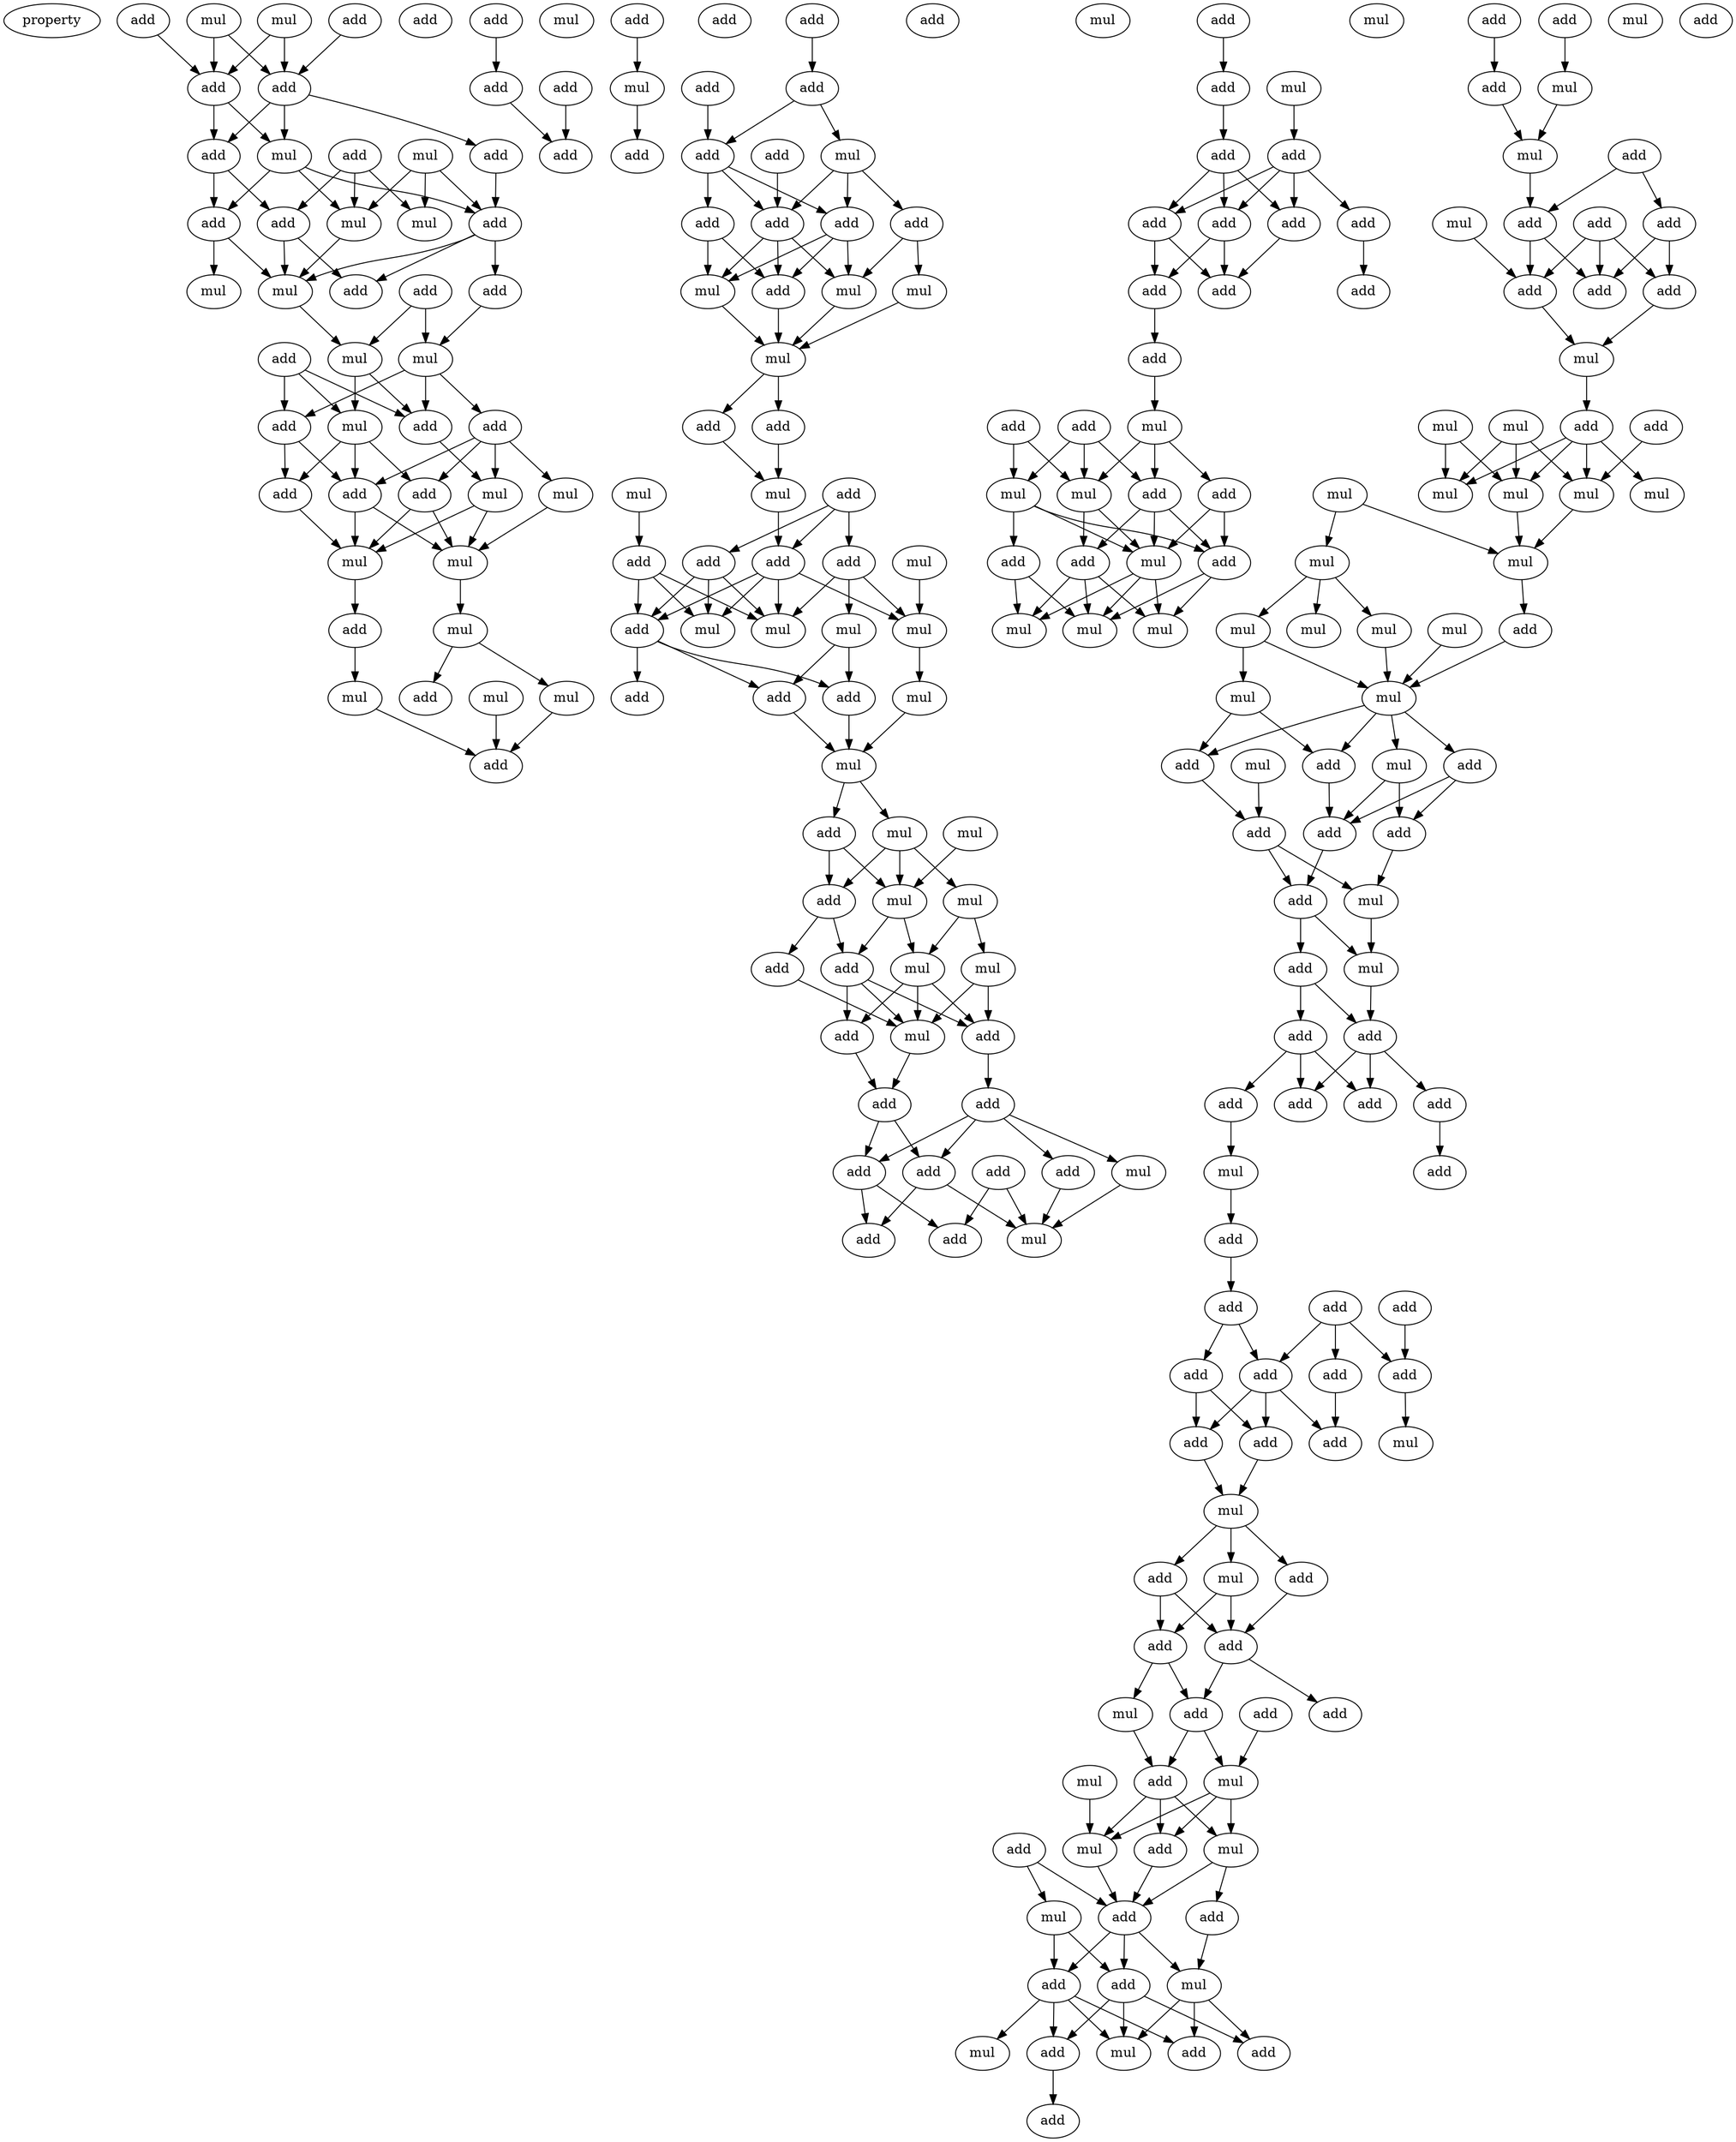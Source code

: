 digraph {
    node [fontcolor=black]
    property [mul=2,lf=1.1]
    0 [ label = mul ];
    1 [ label = mul ];
    2 [ label = add ];
    3 [ label = add ];
    4 [ label = add ];
    5 [ label = add ];
    6 [ label = mul ];
    7 [ label = add ];
    8 [ label = add ];
    9 [ label = mul ];
    10 [ label = add ];
    11 [ label = add ];
    12 [ label = mul ];
    13 [ label = add ];
    14 [ label = mul ];
    15 [ label = add ];
    16 [ label = mul ];
    17 [ label = add ];
    18 [ label = add ];
    19 [ label = mul ];
    20 [ label = add ];
    21 [ label = mul ];
    22 [ label = mul ];
    23 [ label = add ];
    24 [ label = mul ];
    25 [ label = add ];
    26 [ label = add ];
    27 [ label = add ];
    28 [ label = add ];
    29 [ label = add ];
    30 [ label = add ];
    31 [ label = mul ];
    32 [ label = mul ];
    33 [ label = mul ];
    34 [ label = mul ];
    35 [ label = add ];
    36 [ label = mul ];
    37 [ label = mul ];
    38 [ label = add ];
    39 [ label = mul ];
    40 [ label = mul ];
    41 [ label = add ];
    42 [ label = add ];
    43 [ label = add ];
    44 [ label = mul ];
    45 [ label = add ];
    46 [ label = add ];
    47 [ label = add ];
    48 [ label = add ];
    49 [ label = mul ];
    50 [ label = add ];
    51 [ label = add ];
    52 [ label = add ];
    53 [ label = add ];
    54 [ label = add ];
    55 [ label = add ];
    56 [ label = mul ];
    57 [ label = add ];
    58 [ label = add ];
    59 [ label = add ];
    60 [ label = add ];
    61 [ label = add ];
    62 [ label = add ];
    63 [ label = mul ];
    64 [ label = mul ];
    65 [ label = mul ];
    66 [ label = mul ];
    67 [ label = add ];
    68 [ label = add ];
    69 [ label = mul ];
    70 [ label = add ];
    71 [ label = mul ];
    72 [ label = add ];
    73 [ label = add ];
    74 [ label = add ];
    75 [ label = mul ];
    76 [ label = add ];
    77 [ label = mul ];
    78 [ label = add ];
    79 [ label = mul ];
    80 [ label = mul ];
    81 [ label = mul ];
    82 [ label = add ];
    83 [ label = add ];
    84 [ label = mul ];
    85 [ label = add ];
    86 [ label = mul ];
    87 [ label = add ];
    88 [ label = add ];
    89 [ label = mul ];
    90 [ label = mul ];
    91 [ label = mul ];
    92 [ label = add ];
    93 [ label = mul ];
    94 [ label = mul ];
    95 [ label = mul ];
    96 [ label = mul ];
    97 [ label = add ];
    98 [ label = add ];
    99 [ label = add ];
    100 [ label = mul ];
    101 [ label = add ];
    102 [ label = add ];
    103 [ label = add ];
    104 [ label = mul ];
    105 [ label = add ];
    106 [ label = add ];
    107 [ label = add ];
    108 [ label = add ];
    109 [ label = add ];
    110 [ label = add ];
    111 [ label = mul ];
    112 [ label = add ];
    113 [ label = mul ];
    114 [ label = add ];
    115 [ label = add ];
    116 [ label = add ];
    117 [ label = add ];
    118 [ label = add ];
    119 [ label = add ];
    120 [ label = add ];
    121 [ label = add ];
    122 [ label = add ];
    123 [ label = add ];
    124 [ label = add ];
    125 [ label = mul ];
    126 [ label = add ];
    127 [ label = add ];
    128 [ label = mul ];
    129 [ label = mul ];
    130 [ label = add ];
    131 [ label = add ];
    132 [ label = mul ];
    133 [ label = add ];
    134 [ label = add ];
    135 [ label = add ];
    136 [ label = mul ];
    137 [ label = mul ];
    138 [ label = mul ];
    139 [ label = mul ];
    140 [ label = add ];
    141 [ label = add ];
    142 [ label = add ];
    143 [ label = mul ];
    144 [ label = mul ];
    145 [ label = add ];
    146 [ label = add ];
    147 [ label = add ];
    148 [ label = mul ];
    149 [ label = add ];
    150 [ label = add ];
    151 [ label = add ];
    152 [ label = add ];
    153 [ label = mul ];
    154 [ label = add ];
    155 [ label = mul ];
    156 [ label = mul ];
    157 [ label = add ];
    158 [ label = mul ];
    159 [ label = mul ];
    160 [ label = mul ];
    161 [ label = mul ];
    162 [ label = mul ];
    163 [ label = mul ];
    164 [ label = mul ];
    165 [ label = mul ];
    166 [ label = mul ];
    167 [ label = add ];
    168 [ label = mul ];
    169 [ label = mul ];
    170 [ label = mul ];
    171 [ label = mul ];
    172 [ label = mul ];
    173 [ label = add ];
    174 [ label = add ];
    175 [ label = mul ];
    176 [ label = add ];
    177 [ label = add ];
    178 [ label = add ];
    179 [ label = add ];
    180 [ label = mul ];
    181 [ label = add ];
    182 [ label = add ];
    183 [ label = mul ];
    184 [ label = add ];
    185 [ label = add ];
    186 [ label = add ];
    187 [ label = add ];
    188 [ label = add ];
    189 [ label = add ];
    190 [ label = mul ];
    191 [ label = add ];
    192 [ label = mul ];
    193 [ label = add ];
    194 [ label = add ];
    195 [ label = add ];
    196 [ label = add ];
    197 [ label = add ];
    198 [ label = add ];
    199 [ label = add ];
    200 [ label = add ];
    201 [ label = add ];
    202 [ label = add ];
    203 [ label = mul ];
    204 [ label = add ];
    205 [ label = mul ];
    206 [ label = add ];
    207 [ label = mul ];
    208 [ label = add ];
    209 [ label = add ];
    210 [ label = add ];
    211 [ label = add ];
    212 [ label = add ];
    213 [ label = mul ];
    214 [ label = add ];
    215 [ label = add ];
    216 [ label = mul ];
    217 [ label = mul ];
    218 [ label = add ];
    219 [ label = add ];
    220 [ label = mul ];
    221 [ label = add ];
    222 [ label = mul ];
    223 [ label = mul ];
    224 [ label = add ];
    225 [ label = add ];
    226 [ label = add ];
    227 [ label = mul ];
    228 [ label = add ];
    229 [ label = add ];
    230 [ label = add ];
    231 [ label = mul ];
    232 [ label = add ];
    233 [ label = mul ];
    234 [ label = add ];
    0 -> 4 [ name = 0 ];
    0 -> 5 [ name = 1 ];
    1 -> 4 [ name = 2 ];
    1 -> 5 [ name = 3 ];
    2 -> 4 [ name = 4 ];
    3 -> 5 [ name = 5 ];
    4 -> 6 [ name = 6 ];
    4 -> 8 [ name = 7 ];
    5 -> 6 [ name = 8 ];
    5 -> 8 [ name = 9 ];
    5 -> 10 [ name = 10 ];
    6 -> 13 [ name = 11 ];
    6 -> 14 [ name = 12 ];
    6 -> 15 [ name = 13 ];
    7 -> 11 [ name = 14 ];
    7 -> 12 [ name = 15 ];
    7 -> 14 [ name = 16 ];
    8 -> 11 [ name = 17 ];
    8 -> 13 [ name = 18 ];
    9 -> 12 [ name = 19 ];
    9 -> 14 [ name = 20 ];
    9 -> 15 [ name = 21 ];
    10 -> 15 [ name = 22 ];
    11 -> 16 [ name = 23 ];
    11 -> 20 [ name = 24 ];
    13 -> 16 [ name = 25 ];
    13 -> 19 [ name = 26 ];
    14 -> 16 [ name = 27 ];
    15 -> 16 [ name = 28 ];
    15 -> 18 [ name = 29 ];
    15 -> 20 [ name = 30 ];
    16 -> 22 [ name = 31 ];
    17 -> 21 [ name = 32 ];
    17 -> 22 [ name = 33 ];
    18 -> 21 [ name = 34 ];
    21 -> 25 [ name = 35 ];
    21 -> 26 [ name = 36 ];
    21 -> 27 [ name = 37 ];
    22 -> 24 [ name = 38 ];
    22 -> 27 [ name = 39 ];
    23 -> 24 [ name = 40 ];
    23 -> 25 [ name = 41 ];
    23 -> 27 [ name = 42 ];
    24 -> 28 [ name = 43 ];
    24 -> 29 [ name = 44 ];
    24 -> 30 [ name = 45 ];
    25 -> 28 [ name = 46 ];
    25 -> 30 [ name = 47 ];
    26 -> 28 [ name = 48 ];
    26 -> 29 [ name = 49 ];
    26 -> 31 [ name = 50 ];
    26 -> 32 [ name = 51 ];
    27 -> 32 [ name = 52 ];
    28 -> 33 [ name = 53 ];
    28 -> 34 [ name = 54 ];
    29 -> 33 [ name = 55 ];
    29 -> 34 [ name = 56 ];
    30 -> 34 [ name = 57 ];
    31 -> 33 [ name = 58 ];
    32 -> 33 [ name = 59 ];
    32 -> 34 [ name = 60 ];
    33 -> 36 [ name = 61 ];
    34 -> 35 [ name = 62 ];
    35 -> 37 [ name = 63 ];
    36 -> 38 [ name = 64 ];
    36 -> 39 [ name = 65 ];
    37 -> 42 [ name = 66 ];
    39 -> 42 [ name = 67 ];
    40 -> 42 [ name = 68 ];
    43 -> 48 [ name = 69 ];
    45 -> 49 [ name = 70 ];
    47 -> 50 [ name = 71 ];
    48 -> 50 [ name = 72 ];
    49 -> 51 [ name = 73 ];
    52 -> 54 [ name = 74 ];
    53 -> 55 [ name = 75 ];
    54 -> 55 [ name = 76 ];
    54 -> 56 [ name = 77 ];
    55 -> 58 [ name = 78 ];
    55 -> 59 [ name = 79 ];
    55 -> 60 [ name = 80 ];
    56 -> 58 [ name = 81 ];
    56 -> 59 [ name = 82 ];
    56 -> 61 [ name = 83 ];
    57 -> 58 [ name = 84 ];
    58 -> 62 [ name = 85 ];
    58 -> 64 [ name = 86 ];
    58 -> 65 [ name = 87 ];
    59 -> 62 [ name = 88 ];
    59 -> 64 [ name = 89 ];
    59 -> 65 [ name = 90 ];
    60 -> 62 [ name = 91 ];
    60 -> 65 [ name = 92 ];
    61 -> 63 [ name = 93 ];
    61 -> 64 [ name = 94 ];
    62 -> 66 [ name = 95 ];
    63 -> 66 [ name = 96 ];
    64 -> 66 [ name = 97 ];
    65 -> 66 [ name = 98 ];
    66 -> 67 [ name = 99 ];
    66 -> 68 [ name = 100 ];
    67 -> 69 [ name = 101 ];
    68 -> 69 [ name = 102 ];
    69 -> 73 [ name = 103 ];
    70 -> 72 [ name = 104 ];
    70 -> 73 [ name = 105 ];
    70 -> 74 [ name = 106 ];
    71 -> 76 [ name = 107 ];
    72 -> 78 [ name = 108 ];
    72 -> 79 [ name = 109 ];
    72 -> 81 [ name = 110 ];
    73 -> 78 [ name = 111 ];
    73 -> 79 [ name = 112 ];
    73 -> 80 [ name = 113 ];
    73 -> 81 [ name = 114 ];
    74 -> 77 [ name = 115 ];
    74 -> 79 [ name = 116 ];
    74 -> 80 [ name = 117 ];
    75 -> 80 [ name = 118 ];
    76 -> 78 [ name = 119 ];
    76 -> 79 [ name = 120 ];
    76 -> 81 [ name = 121 ];
    77 -> 82 [ name = 122 ];
    77 -> 83 [ name = 123 ];
    78 -> 82 [ name = 124 ];
    78 -> 83 [ name = 125 ];
    78 -> 85 [ name = 126 ];
    80 -> 84 [ name = 127 ];
    82 -> 86 [ name = 128 ];
    83 -> 86 [ name = 129 ];
    84 -> 86 [ name = 130 ];
    86 -> 88 [ name = 131 ];
    86 -> 89 [ name = 132 ];
    88 -> 92 [ name = 133 ];
    88 -> 93 [ name = 134 ];
    89 -> 92 [ name = 135 ];
    89 -> 93 [ name = 136 ];
    89 -> 94 [ name = 137 ];
    90 -> 93 [ name = 138 ];
    92 -> 97 [ name = 139 ];
    92 -> 98 [ name = 140 ];
    93 -> 95 [ name = 141 ];
    93 -> 97 [ name = 142 ];
    94 -> 95 [ name = 143 ];
    94 -> 96 [ name = 144 ];
    95 -> 99 [ name = 145 ];
    95 -> 100 [ name = 146 ];
    95 -> 101 [ name = 147 ];
    96 -> 100 [ name = 148 ];
    96 -> 101 [ name = 149 ];
    97 -> 99 [ name = 150 ];
    97 -> 100 [ name = 151 ];
    97 -> 101 [ name = 152 ];
    98 -> 100 [ name = 153 ];
    99 -> 103 [ name = 154 ];
    100 -> 103 [ name = 155 ];
    101 -> 102 [ name = 156 ];
    102 -> 104 [ name = 157 ];
    102 -> 105 [ name = 158 ];
    102 -> 107 [ name = 159 ];
    102 -> 108 [ name = 160 ];
    103 -> 107 [ name = 161 ];
    103 -> 108 [ name = 162 ];
    104 -> 111 [ name = 163 ];
    105 -> 111 [ name = 164 ];
    106 -> 109 [ name = 165 ];
    106 -> 111 [ name = 166 ];
    107 -> 110 [ name = 167 ];
    107 -> 111 [ name = 168 ];
    108 -> 109 [ name = 169 ];
    108 -> 110 [ name = 170 ];
    112 -> 114 [ name = 171 ];
    113 -> 116 [ name = 172 ];
    114 -> 115 [ name = 173 ];
    115 -> 118 [ name = 174 ];
    115 -> 119 [ name = 175 ];
    115 -> 120 [ name = 176 ];
    116 -> 117 [ name = 177 ];
    116 -> 118 [ name = 178 ];
    116 -> 119 [ name = 179 ];
    116 -> 120 [ name = 180 ];
    117 -> 121 [ name = 181 ];
    118 -> 122 [ name = 182 ];
    118 -> 123 [ name = 183 ];
    119 -> 122 [ name = 184 ];
    119 -> 123 [ name = 185 ];
    120 -> 122 [ name = 186 ];
    123 -> 124 [ name = 187 ];
    124 -> 125 [ name = 188 ];
    125 -> 128 [ name = 189 ];
    125 -> 130 [ name = 190 ];
    125 -> 131 [ name = 191 ];
    126 -> 128 [ name = 192 ];
    126 -> 129 [ name = 193 ];
    126 -> 130 [ name = 194 ];
    127 -> 128 [ name = 195 ];
    127 -> 129 [ name = 196 ];
    128 -> 132 [ name = 197 ];
    128 -> 135 [ name = 198 ];
    129 -> 132 [ name = 199 ];
    129 -> 133 [ name = 200 ];
    129 -> 134 [ name = 201 ];
    130 -> 132 [ name = 202 ];
    130 -> 133 [ name = 203 ];
    130 -> 135 [ name = 204 ];
    131 -> 132 [ name = 205 ];
    131 -> 133 [ name = 206 ];
    132 -> 136 [ name = 207 ];
    132 -> 137 [ name = 208 ];
    132 -> 138 [ name = 209 ];
    133 -> 136 [ name = 210 ];
    133 -> 138 [ name = 211 ];
    134 -> 137 [ name = 212 ];
    134 -> 138 [ name = 213 ];
    135 -> 136 [ name = 214 ];
    135 -> 137 [ name = 215 ];
    135 -> 138 [ name = 216 ];
    140 -> 143 [ name = 217 ];
    141 -> 142 [ name = 218 ];
    142 -> 144 [ name = 219 ];
    143 -> 144 [ name = 220 ];
    144 -> 146 [ name = 221 ];
    145 -> 146 [ name = 222 ];
    145 -> 149 [ name = 223 ];
    146 -> 151 [ name = 224 ];
    146 -> 152 [ name = 225 ];
    147 -> 150 [ name = 226 ];
    147 -> 151 [ name = 227 ];
    147 -> 152 [ name = 228 ];
    148 -> 152 [ name = 229 ];
    149 -> 150 [ name = 230 ];
    149 -> 151 [ name = 231 ];
    150 -> 153 [ name = 232 ];
    152 -> 153 [ name = 233 ];
    153 -> 157 [ name = 234 ];
    154 -> 158 [ name = 235 ];
    155 -> 160 [ name = 236 ];
    155 -> 161 [ name = 237 ];
    156 -> 158 [ name = 238 ];
    156 -> 160 [ name = 239 ];
    156 -> 161 [ name = 240 ];
    157 -> 158 [ name = 241 ];
    157 -> 159 [ name = 242 ];
    157 -> 160 [ name = 243 ];
    157 -> 161 [ name = 244 ];
    158 -> 164 [ name = 245 ];
    161 -> 164 [ name = 246 ];
    162 -> 163 [ name = 247 ];
    162 -> 164 [ name = 248 ];
    163 -> 165 [ name = 249 ];
    163 -> 166 [ name = 250 ];
    163 -> 169 [ name = 251 ];
    164 -> 167 [ name = 252 ];
    165 -> 170 [ name = 253 ];
    167 -> 170 [ name = 254 ];
    168 -> 170 [ name = 255 ];
    169 -> 170 [ name = 256 ];
    169 -> 171 [ name = 257 ];
    170 -> 173 [ name = 258 ];
    170 -> 174 [ name = 259 ];
    170 -> 175 [ name = 260 ];
    170 -> 176 [ name = 261 ];
    171 -> 174 [ name = 262 ];
    171 -> 176 [ name = 263 ];
    172 -> 178 [ name = 264 ];
    173 -> 177 [ name = 265 ];
    173 -> 179 [ name = 266 ];
    174 -> 179 [ name = 267 ];
    175 -> 177 [ name = 268 ];
    175 -> 179 [ name = 269 ];
    176 -> 178 [ name = 270 ];
    177 -> 180 [ name = 271 ];
    178 -> 180 [ name = 272 ];
    178 -> 181 [ name = 273 ];
    179 -> 181 [ name = 274 ];
    180 -> 183 [ name = 275 ];
    181 -> 182 [ name = 276 ];
    181 -> 183 [ name = 277 ];
    182 -> 184 [ name = 278 ];
    182 -> 185 [ name = 279 ];
    183 -> 185 [ name = 280 ];
    184 -> 186 [ name = 281 ];
    184 -> 187 [ name = 282 ];
    184 -> 188 [ name = 283 ];
    185 -> 186 [ name = 284 ];
    185 -> 187 [ name = 285 ];
    185 -> 189 [ name = 286 ];
    188 -> 192 [ name = 287 ];
    189 -> 191 [ name = 288 ];
    192 -> 193 [ name = 289 ];
    193 -> 194 [ name = 290 ];
    194 -> 198 [ name = 291 ];
    194 -> 200 [ name = 292 ];
    195 -> 197 [ name = 293 ];
    195 -> 199 [ name = 294 ];
    195 -> 200 [ name = 295 ];
    196 -> 197 [ name = 296 ];
    197 -> 203 [ name = 297 ];
    198 -> 202 [ name = 298 ];
    198 -> 204 [ name = 299 ];
    199 -> 201 [ name = 300 ];
    200 -> 201 [ name = 301 ];
    200 -> 202 [ name = 302 ];
    200 -> 204 [ name = 303 ];
    202 -> 205 [ name = 304 ];
    204 -> 205 [ name = 305 ];
    205 -> 206 [ name = 306 ];
    205 -> 207 [ name = 307 ];
    205 -> 208 [ name = 308 ];
    206 -> 211 [ name = 309 ];
    207 -> 210 [ name = 310 ];
    207 -> 211 [ name = 311 ];
    208 -> 210 [ name = 312 ];
    208 -> 211 [ name = 313 ];
    210 -> 212 [ name = 314 ];
    210 -> 213 [ name = 315 ];
    211 -> 212 [ name = 316 ];
    211 -> 215 [ name = 317 ];
    212 -> 217 [ name = 318 ];
    212 -> 218 [ name = 319 ];
    213 -> 218 [ name = 320 ];
    214 -> 217 [ name = 321 ];
    216 -> 222 [ name = 322 ];
    217 -> 219 [ name = 323 ];
    217 -> 220 [ name = 324 ];
    217 -> 222 [ name = 325 ];
    218 -> 219 [ name = 326 ];
    218 -> 220 [ name = 327 ];
    218 -> 222 [ name = 328 ];
    219 -> 224 [ name = 329 ];
    220 -> 224 [ name = 330 ];
    220 -> 225 [ name = 331 ];
    221 -> 223 [ name = 332 ];
    221 -> 224 [ name = 333 ];
    222 -> 224 [ name = 334 ];
    223 -> 226 [ name = 335 ];
    223 -> 228 [ name = 336 ];
    224 -> 226 [ name = 337 ];
    224 -> 227 [ name = 338 ];
    224 -> 228 [ name = 339 ];
    225 -> 227 [ name = 340 ];
    226 -> 229 [ name = 341 ];
    226 -> 232 [ name = 342 ];
    226 -> 233 [ name = 343 ];
    227 -> 230 [ name = 344 ];
    227 -> 232 [ name = 345 ];
    227 -> 233 [ name = 346 ];
    228 -> 229 [ name = 347 ];
    228 -> 230 [ name = 348 ];
    228 -> 231 [ name = 349 ];
    228 -> 233 [ name = 350 ];
    229 -> 234 [ name = 351 ];
}
